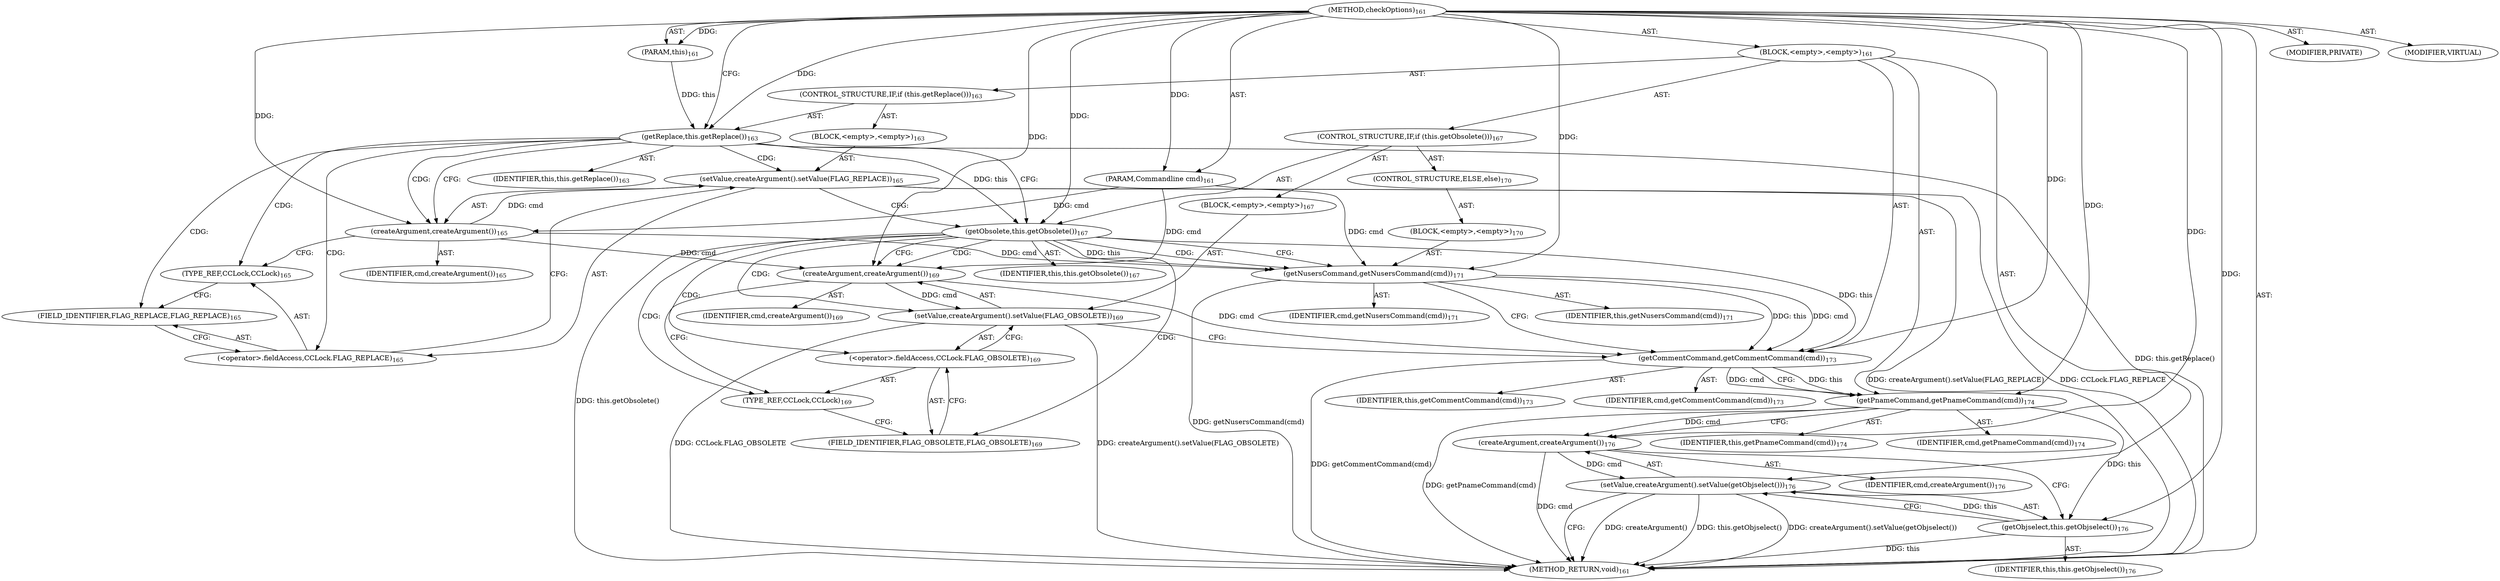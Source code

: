 digraph "checkOptions" {  
"111669149697" [label = <(METHOD,checkOptions)<SUB>161</SUB>> ]
"115964116993" [label = <(PARAM,this)<SUB>161</SUB>> ]
"115964116998" [label = <(PARAM,Commandline cmd)<SUB>161</SUB>> ]
"25769803780" [label = <(BLOCK,&lt;empty&gt;,&lt;empty&gt;)<SUB>161</SUB>> ]
"47244640258" [label = <(CONTROL_STRUCTURE,IF,if (this.getReplace()))<SUB>163</SUB>> ]
"30064771101" [label = <(getReplace,this.getReplace())<SUB>163</SUB>> ]
"68719476742" [label = <(IDENTIFIER,this,this.getReplace())<SUB>163</SUB>> ]
"25769803781" [label = <(BLOCK,&lt;empty&gt;,&lt;empty&gt;)<SUB>163</SUB>> ]
"30064771102" [label = <(setValue,createArgument().setValue(FLAG_REPLACE))<SUB>165</SUB>> ]
"30064771103" [label = <(createArgument,createArgument())<SUB>165</SUB>> ]
"68719476778" [label = <(IDENTIFIER,cmd,createArgument())<SUB>165</SUB>> ]
"30064771104" [label = <(&lt;operator&gt;.fieldAccess,CCLock.FLAG_REPLACE)<SUB>165</SUB>> ]
"180388626432" [label = <(TYPE_REF,CCLock,CCLock)<SUB>165</SUB>> ]
"55834574849" [label = <(FIELD_IDENTIFIER,FLAG_REPLACE,FLAG_REPLACE)<SUB>165</SUB>> ]
"47244640259" [label = <(CONTROL_STRUCTURE,IF,if (this.getObsolete()))<SUB>167</SUB>> ]
"30064771105" [label = <(getObsolete,this.getObsolete())<SUB>167</SUB>> ]
"68719476743" [label = <(IDENTIFIER,this,this.getObsolete())<SUB>167</SUB>> ]
"25769803782" [label = <(BLOCK,&lt;empty&gt;,&lt;empty&gt;)<SUB>167</SUB>> ]
"30064771106" [label = <(setValue,createArgument().setValue(FLAG_OBSOLETE))<SUB>169</SUB>> ]
"30064771107" [label = <(createArgument,createArgument())<SUB>169</SUB>> ]
"68719476779" [label = <(IDENTIFIER,cmd,createArgument())<SUB>169</SUB>> ]
"30064771108" [label = <(&lt;operator&gt;.fieldAccess,CCLock.FLAG_OBSOLETE)<SUB>169</SUB>> ]
"180388626433" [label = <(TYPE_REF,CCLock,CCLock)<SUB>169</SUB>> ]
"55834574850" [label = <(FIELD_IDENTIFIER,FLAG_OBSOLETE,FLAG_OBSOLETE)<SUB>169</SUB>> ]
"47244640260" [label = <(CONTROL_STRUCTURE,ELSE,else)<SUB>170</SUB>> ]
"25769803783" [label = <(BLOCK,&lt;empty&gt;,&lt;empty&gt;)<SUB>170</SUB>> ]
"30064771109" [label = <(getNusersCommand,getNusersCommand(cmd))<SUB>171</SUB>> ]
"68719476744" [label = <(IDENTIFIER,this,getNusersCommand(cmd))<SUB>171</SUB>> ]
"68719476780" [label = <(IDENTIFIER,cmd,getNusersCommand(cmd))<SUB>171</SUB>> ]
"30064771110" [label = <(getCommentCommand,getCommentCommand(cmd))<SUB>173</SUB>> ]
"68719476745" [label = <(IDENTIFIER,this,getCommentCommand(cmd))<SUB>173</SUB>> ]
"68719476781" [label = <(IDENTIFIER,cmd,getCommentCommand(cmd))<SUB>173</SUB>> ]
"30064771111" [label = <(getPnameCommand,getPnameCommand(cmd))<SUB>174</SUB>> ]
"68719476746" [label = <(IDENTIFIER,this,getPnameCommand(cmd))<SUB>174</SUB>> ]
"68719476782" [label = <(IDENTIFIER,cmd,getPnameCommand(cmd))<SUB>174</SUB>> ]
"30064771112" [label = <(setValue,createArgument().setValue(getObjselect()))<SUB>176</SUB>> ]
"30064771113" [label = <(createArgument,createArgument())<SUB>176</SUB>> ]
"68719476783" [label = <(IDENTIFIER,cmd,createArgument())<SUB>176</SUB>> ]
"30064771114" [label = <(getObjselect,this.getObjselect())<SUB>176</SUB>> ]
"68719476747" [label = <(IDENTIFIER,this,this.getObjselect())<SUB>176</SUB>> ]
"133143986184" [label = <(MODIFIER,PRIVATE)> ]
"133143986185" [label = <(MODIFIER,VIRTUAL)> ]
"128849018881" [label = <(METHOD_RETURN,void)<SUB>161</SUB>> ]
  "111669149697" -> "115964116993"  [ label = "AST: "] 
  "111669149697" -> "115964116998"  [ label = "AST: "] 
  "111669149697" -> "25769803780"  [ label = "AST: "] 
  "111669149697" -> "133143986184"  [ label = "AST: "] 
  "111669149697" -> "133143986185"  [ label = "AST: "] 
  "111669149697" -> "128849018881"  [ label = "AST: "] 
  "25769803780" -> "47244640258"  [ label = "AST: "] 
  "25769803780" -> "47244640259"  [ label = "AST: "] 
  "25769803780" -> "30064771110"  [ label = "AST: "] 
  "25769803780" -> "30064771111"  [ label = "AST: "] 
  "25769803780" -> "30064771112"  [ label = "AST: "] 
  "47244640258" -> "30064771101"  [ label = "AST: "] 
  "47244640258" -> "25769803781"  [ label = "AST: "] 
  "30064771101" -> "68719476742"  [ label = "AST: "] 
  "25769803781" -> "30064771102"  [ label = "AST: "] 
  "30064771102" -> "30064771103"  [ label = "AST: "] 
  "30064771102" -> "30064771104"  [ label = "AST: "] 
  "30064771103" -> "68719476778"  [ label = "AST: "] 
  "30064771104" -> "180388626432"  [ label = "AST: "] 
  "30064771104" -> "55834574849"  [ label = "AST: "] 
  "47244640259" -> "30064771105"  [ label = "AST: "] 
  "47244640259" -> "25769803782"  [ label = "AST: "] 
  "47244640259" -> "47244640260"  [ label = "AST: "] 
  "30064771105" -> "68719476743"  [ label = "AST: "] 
  "25769803782" -> "30064771106"  [ label = "AST: "] 
  "30064771106" -> "30064771107"  [ label = "AST: "] 
  "30064771106" -> "30064771108"  [ label = "AST: "] 
  "30064771107" -> "68719476779"  [ label = "AST: "] 
  "30064771108" -> "180388626433"  [ label = "AST: "] 
  "30064771108" -> "55834574850"  [ label = "AST: "] 
  "47244640260" -> "25769803783"  [ label = "AST: "] 
  "25769803783" -> "30064771109"  [ label = "AST: "] 
  "30064771109" -> "68719476744"  [ label = "AST: "] 
  "30064771109" -> "68719476780"  [ label = "AST: "] 
  "30064771110" -> "68719476745"  [ label = "AST: "] 
  "30064771110" -> "68719476781"  [ label = "AST: "] 
  "30064771111" -> "68719476746"  [ label = "AST: "] 
  "30064771111" -> "68719476782"  [ label = "AST: "] 
  "30064771112" -> "30064771113"  [ label = "AST: "] 
  "30064771112" -> "30064771114"  [ label = "AST: "] 
  "30064771113" -> "68719476783"  [ label = "AST: "] 
  "30064771114" -> "68719476747"  [ label = "AST: "] 
  "30064771110" -> "30064771111"  [ label = "CFG: "] 
  "30064771111" -> "30064771113"  [ label = "CFG: "] 
  "30064771112" -> "128849018881"  [ label = "CFG: "] 
  "30064771101" -> "30064771103"  [ label = "CFG: "] 
  "30064771101" -> "30064771105"  [ label = "CFG: "] 
  "30064771105" -> "30064771107"  [ label = "CFG: "] 
  "30064771105" -> "30064771109"  [ label = "CFG: "] 
  "30064771113" -> "30064771114"  [ label = "CFG: "] 
  "30064771114" -> "30064771112"  [ label = "CFG: "] 
  "30064771102" -> "30064771105"  [ label = "CFG: "] 
  "30064771106" -> "30064771110"  [ label = "CFG: "] 
  "30064771103" -> "180388626432"  [ label = "CFG: "] 
  "30064771104" -> "30064771102"  [ label = "CFG: "] 
  "30064771107" -> "180388626433"  [ label = "CFG: "] 
  "30064771108" -> "30064771106"  [ label = "CFG: "] 
  "30064771109" -> "30064771110"  [ label = "CFG: "] 
  "180388626432" -> "55834574849"  [ label = "CFG: "] 
  "55834574849" -> "30064771104"  [ label = "CFG: "] 
  "180388626433" -> "55834574850"  [ label = "CFG: "] 
  "55834574850" -> "30064771108"  [ label = "CFG: "] 
  "111669149697" -> "30064771101"  [ label = "CFG: "] 
  "30064771101" -> "128849018881"  [ label = "DDG: this.getReplace()"] 
  "30064771102" -> "128849018881"  [ label = "DDG: CCLock.FLAG_REPLACE"] 
  "30064771102" -> "128849018881"  [ label = "DDG: createArgument().setValue(FLAG_REPLACE)"] 
  "30064771105" -> "128849018881"  [ label = "DDG: this.getObsolete()"] 
  "30064771109" -> "128849018881"  [ label = "DDG: getNusersCommand(cmd)"] 
  "30064771106" -> "128849018881"  [ label = "DDG: CCLock.FLAG_OBSOLETE"] 
  "30064771106" -> "128849018881"  [ label = "DDG: createArgument().setValue(FLAG_OBSOLETE)"] 
  "30064771110" -> "128849018881"  [ label = "DDG: getCommentCommand(cmd)"] 
  "30064771111" -> "128849018881"  [ label = "DDG: getPnameCommand(cmd)"] 
  "30064771113" -> "128849018881"  [ label = "DDG: cmd"] 
  "30064771112" -> "128849018881"  [ label = "DDG: createArgument()"] 
  "30064771114" -> "128849018881"  [ label = "DDG: this"] 
  "30064771112" -> "128849018881"  [ label = "DDG: this.getObjselect()"] 
  "30064771112" -> "128849018881"  [ label = "DDG: createArgument().setValue(getObjselect())"] 
  "111669149697" -> "115964116993"  [ label = "DDG: "] 
  "111669149697" -> "115964116998"  [ label = "DDG: "] 
  "30064771105" -> "30064771110"  [ label = "DDG: this"] 
  "30064771109" -> "30064771110"  [ label = "DDG: this"] 
  "111669149697" -> "30064771110"  [ label = "DDG: "] 
  "30064771109" -> "30064771110"  [ label = "DDG: cmd"] 
  "30064771107" -> "30064771110"  [ label = "DDG: cmd"] 
  "30064771110" -> "30064771111"  [ label = "DDG: this"] 
  "111669149697" -> "30064771111"  [ label = "DDG: "] 
  "30064771110" -> "30064771111"  [ label = "DDG: cmd"] 
  "30064771113" -> "30064771112"  [ label = "DDG: cmd"] 
  "30064771114" -> "30064771112"  [ label = "DDG: this"] 
  "115964116993" -> "30064771101"  [ label = "DDG: this"] 
  "111669149697" -> "30064771101"  [ label = "DDG: "] 
  "30064771101" -> "30064771105"  [ label = "DDG: this"] 
  "111669149697" -> "30064771105"  [ label = "DDG: "] 
  "30064771111" -> "30064771113"  [ label = "DDG: cmd"] 
  "111669149697" -> "30064771113"  [ label = "DDG: "] 
  "30064771111" -> "30064771114"  [ label = "DDG: this"] 
  "111669149697" -> "30064771114"  [ label = "DDG: "] 
  "30064771103" -> "30064771102"  [ label = "DDG: cmd"] 
  "30064771107" -> "30064771106"  [ label = "DDG: cmd"] 
  "115964116998" -> "30064771103"  [ label = "DDG: cmd"] 
  "111669149697" -> "30064771103"  [ label = "DDG: "] 
  "115964116998" -> "30064771107"  [ label = "DDG: cmd"] 
  "30064771103" -> "30064771107"  [ label = "DDG: cmd"] 
  "111669149697" -> "30064771107"  [ label = "DDG: "] 
  "30064771105" -> "30064771109"  [ label = "DDG: this"] 
  "111669149697" -> "30064771109"  [ label = "DDG: "] 
  "115964116998" -> "30064771109"  [ label = "DDG: cmd"] 
  "30064771103" -> "30064771109"  [ label = "DDG: cmd"] 
  "30064771101" -> "55834574849"  [ label = "CDG: "] 
  "30064771101" -> "30064771104"  [ label = "CDG: "] 
  "30064771101" -> "30064771103"  [ label = "CDG: "] 
  "30064771101" -> "30064771102"  [ label = "CDG: "] 
  "30064771101" -> "180388626432"  [ label = "CDG: "] 
  "30064771105" -> "55834574850"  [ label = "CDG: "] 
  "30064771105" -> "180388626433"  [ label = "CDG: "] 
  "30064771105" -> "30064771108"  [ label = "CDG: "] 
  "30064771105" -> "30064771107"  [ label = "CDG: "] 
  "30064771105" -> "30064771106"  [ label = "CDG: "] 
  "30064771105" -> "30064771109"  [ label = "CDG: "] 
}
